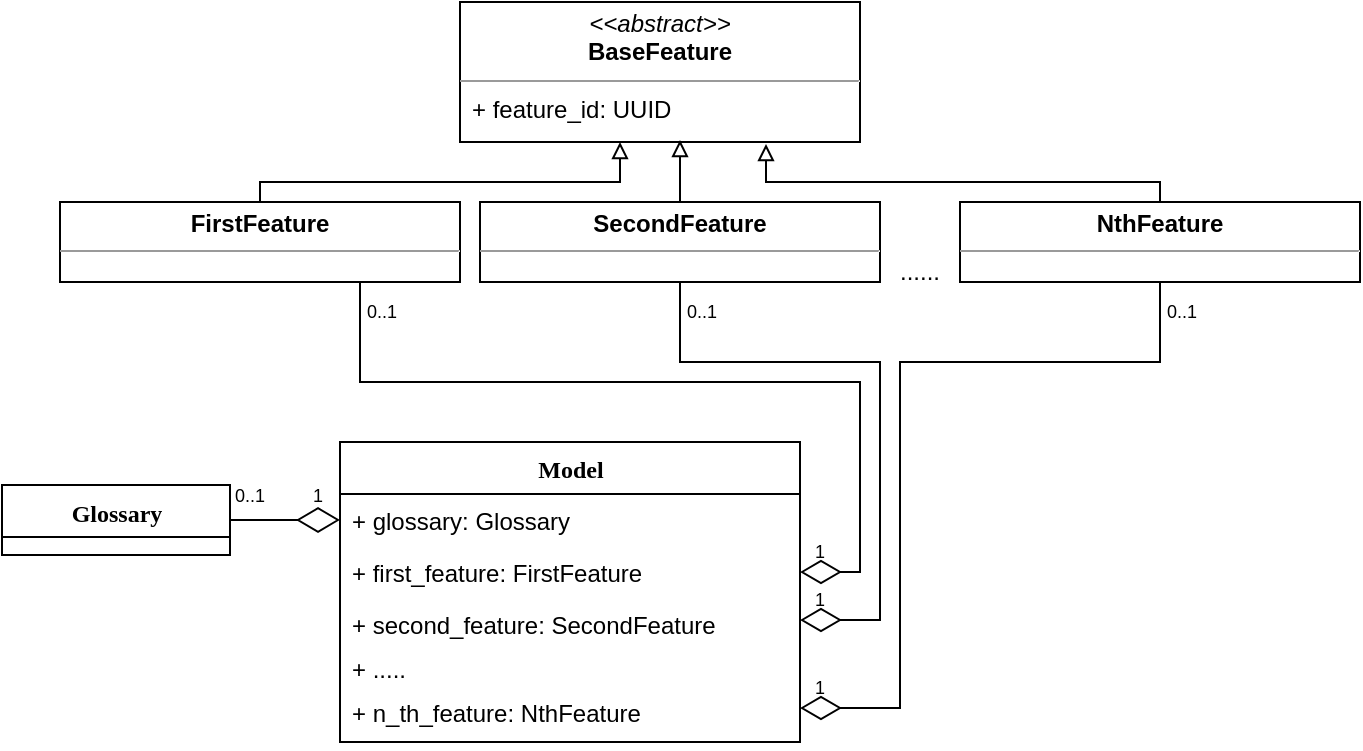 <mxfile version="17.2.4" type="device"><diagram id="sNvvja3pMpfRMIOx0DTQ" name="Страница 1"><mxGraphModel dx="234" dy="170" grid="1" gridSize="10" guides="1" tooltips="1" connect="1" arrows="1" fold="1" page="1" pageScale="1" pageWidth="827" pageHeight="1169" math="0" shadow="0"><root><mxCell id="0"/><mxCell id="1" parent="0"/><mxCell id="qzwff1VxSf8DCvWkp-t--19" value="" style="group" parent="1" vertex="1" connectable="0"><mxGeometry x="229" width="200" height="70" as="geometry"/></mxCell><mxCell id="qzwff1VxSf8DCvWkp-t--13" value="&lt;p style=&quot;margin: 0px ; margin-top: 4px ; text-align: center&quot;&gt;&lt;i&gt;&amp;lt;&amp;lt;abstract&amp;gt;&amp;gt;&lt;/i&gt;&lt;br&gt;&lt;b&gt;BaseFeature&lt;/b&gt;&lt;br&gt;&lt;/p&gt;&lt;hr size=&quot;1&quot;&gt;&lt;p style=&quot;margin: 0px ; margin-left: 4px&quot;&gt;&lt;br&gt;&lt;/p&gt;" style="verticalAlign=top;align=left;overflow=fill;fontSize=12;fontFamily=Helvetica;html=1;rounded=0;shadow=0;comic=0;labelBackgroundColor=none;strokeWidth=1" parent="qzwff1VxSf8DCvWkp-t--19" vertex="1"><mxGeometry width="200" height="70" as="geometry"/></mxCell><mxCell id="qzwff1VxSf8DCvWkp-t--18" value="+ feature_id: UUID" style="text;html=1;strokeColor=none;fillColor=none;align=left;verticalAlign=top;spacingLeft=4;spacingRight=4;whiteSpace=wrap;overflow=hidden;rotatable=0;points=[[0,0.5],[1,0.5]];portConstraint=eastwest;" parent="qzwff1VxSf8DCvWkp-t--19" vertex="1"><mxGeometry y="40" width="200" height="30" as="geometry"/></mxCell><mxCell id="qzwff1VxSf8DCvWkp-t--20" value="Model" style="swimlane;html=1;fontStyle=1;align=center;verticalAlign=top;childLayout=stackLayout;horizontal=1;startSize=26;horizontalStack=0;resizeParent=1;resizeLast=0;collapsible=1;marginBottom=0;swimlaneFillColor=#ffffff;rounded=0;shadow=0;comic=0;labelBackgroundColor=none;strokeWidth=1;fillColor=none;fontFamily=Verdana;fontSize=12" parent="1" vertex="1"><mxGeometry x="169" y="220" width="230" height="150" as="geometry"/></mxCell><mxCell id="qzwff1VxSf8DCvWkp-t--21" value="+ glossary: Glossary" style="text;html=1;strokeColor=none;fillColor=none;align=left;verticalAlign=top;spacingLeft=4;spacingRight=4;whiteSpace=wrap;overflow=hidden;rotatable=0;points=[[0,0.5],[1,0.5]];portConstraint=eastwest;" parent="qzwff1VxSf8DCvWkp-t--20" vertex="1"><mxGeometry y="26" width="230" height="26" as="geometry"/></mxCell><mxCell id="qzwff1VxSf8DCvWkp-t--22" value="+ first_feature: FirstFeature" style="text;html=1;strokeColor=none;fillColor=none;align=left;verticalAlign=top;spacingLeft=4;spacingRight=4;whiteSpace=wrap;overflow=hidden;rotatable=0;points=[[0,0.5],[1,0.5]];portConstraint=eastwest;" parent="qzwff1VxSf8DCvWkp-t--20" vertex="1"><mxGeometry y="52" width="230" height="26" as="geometry"/></mxCell><mxCell id="qzwff1VxSf8DCvWkp-t--23" value="+ second_feature: SecondFeature" style="text;html=1;strokeColor=none;fillColor=none;align=left;verticalAlign=top;spacingLeft=4;spacingRight=4;whiteSpace=wrap;overflow=hidden;rotatable=0;points=[[0,0.5],[1,0.5]];portConstraint=eastwest;" parent="qzwff1VxSf8DCvWkp-t--20" vertex="1"><mxGeometry y="78" width="230" height="22" as="geometry"/></mxCell><mxCell id="qzwff1VxSf8DCvWkp-t--24" value="+ ....." style="text;html=1;strokeColor=none;fillColor=none;align=left;verticalAlign=top;spacingLeft=4;spacingRight=4;whiteSpace=wrap;overflow=hidden;rotatable=0;points=[[0,0.5],[1,0.5]];portConstraint=eastwest;" parent="qzwff1VxSf8DCvWkp-t--20" vertex="1"><mxGeometry y="100" width="230" height="22" as="geometry"/></mxCell><mxCell id="qzwff1VxSf8DCvWkp-t--25" value="+ n_th_feature: NthFeature" style="text;html=1;strokeColor=none;fillColor=none;align=left;verticalAlign=top;spacingLeft=4;spacingRight=4;whiteSpace=wrap;overflow=hidden;rotatable=0;points=[[0,0.5],[1,0.5]];portConstraint=eastwest;" parent="qzwff1VxSf8DCvWkp-t--20" vertex="1"><mxGeometry y="122" width="230" height="22" as="geometry"/></mxCell><mxCell id="qzwff1VxSf8DCvWkp-t--26" value="Glossary" style="swimlane;html=1;fontStyle=1;align=center;verticalAlign=top;childLayout=stackLayout;horizontal=1;startSize=26;horizontalStack=0;resizeParent=1;resizeLast=0;collapsible=1;marginBottom=0;swimlaneFillColor=#ffffff;rounded=0;shadow=0;comic=0;labelBackgroundColor=none;strokeWidth=1;fillColor=none;fontFamily=Verdana;fontSize=12" parent="1" vertex="1"><mxGeometry y="241.5" width="114" height="35" as="geometry"/></mxCell><mxCell id="qzwff1VxSf8DCvWkp-t--32" value="" style="group" parent="1" vertex="1" connectable="0"><mxGeometry x="29" y="100" width="200" height="40" as="geometry"/></mxCell><mxCell id="qzwff1VxSf8DCvWkp-t--33" value="&lt;p style=&quot;margin: 0px ; margin-top: 4px ; text-align: center&quot;&gt;&lt;b&gt;FirstFeature&lt;/b&gt;&lt;br&gt;&lt;/p&gt;&lt;hr size=&quot;1&quot;&gt;&lt;p style=&quot;margin: 0px ; margin-left: 4px&quot;&gt;&lt;br&gt;&lt;/p&gt;" style="verticalAlign=top;align=left;overflow=fill;fontSize=12;fontFamily=Helvetica;html=1;rounded=0;shadow=0;comic=0;labelBackgroundColor=none;strokeWidth=1" parent="qzwff1VxSf8DCvWkp-t--32" vertex="1"><mxGeometry width="200" height="40" as="geometry"/></mxCell><mxCell id="qzwff1VxSf8DCvWkp-t--35" value="" style="group" parent="1" vertex="1" connectable="0"><mxGeometry x="239" y="100" width="200" height="40" as="geometry"/></mxCell><mxCell id="qzwff1VxSf8DCvWkp-t--36" value="&lt;p style=&quot;margin: 0px ; margin-top: 4px ; text-align: center&quot;&gt;&lt;b&gt;SecondFeature&lt;/b&gt;&lt;br&gt;&lt;/p&gt;&lt;hr size=&quot;1&quot;&gt;&lt;p style=&quot;margin: 0px ; margin-left: 4px&quot;&gt;&lt;br&gt;&lt;/p&gt;" style="verticalAlign=top;align=left;overflow=fill;fontSize=12;fontFamily=Helvetica;html=1;rounded=0;shadow=0;comic=0;labelBackgroundColor=none;strokeWidth=1" parent="qzwff1VxSf8DCvWkp-t--35" vertex="1"><mxGeometry width="200" height="40" as="geometry"/></mxCell><mxCell id="qzwff1VxSf8DCvWkp-t--38" value="" style="group" parent="1" vertex="1" connectable="0"><mxGeometry x="479" y="100" width="200" height="40" as="geometry"/></mxCell><mxCell id="qzwff1VxSf8DCvWkp-t--39" value="&lt;p style=&quot;margin: 0px ; margin-top: 4px ; text-align: center&quot;&gt;&lt;b&gt;NthFeature&lt;/b&gt;&lt;br&gt;&lt;/p&gt;&lt;hr size=&quot;1&quot;&gt;&lt;p style=&quot;margin: 0px ; margin-left: 4px&quot;&gt;&lt;br&gt;&lt;/p&gt;" style="verticalAlign=top;align=left;overflow=fill;fontSize=12;fontFamily=Helvetica;html=1;rounded=0;shadow=0;comic=0;labelBackgroundColor=none;strokeWidth=1" parent="qzwff1VxSf8DCvWkp-t--38" vertex="1"><mxGeometry width="200" height="40" as="geometry"/></mxCell><mxCell id="qzwff1VxSf8DCvWkp-t--42" value="......" style="text;html=1;strokeColor=none;fillColor=none;align=center;verticalAlign=middle;whiteSpace=wrap;rounded=0;" parent="1" vertex="1"><mxGeometry x="429" y="120" width="60" height="30" as="geometry"/></mxCell><mxCell id="qzwff1VxSf8DCvWkp-t--43" style="edgeStyle=orthogonalEdgeStyle;rounded=0;orthogonalLoop=1;jettySize=auto;html=1;exitX=0.5;exitY=0;exitDx=0;exitDy=0;entryX=0.4;entryY=1;entryDx=0;entryDy=0;entryPerimeter=0;endArrow=block;endFill=0;" parent="1" source="qzwff1VxSf8DCvWkp-t--33" target="qzwff1VxSf8DCvWkp-t--18" edge="1"><mxGeometry relative="1" as="geometry"><Array as="points"><mxPoint x="129" y="90"/><mxPoint x="309" y="90"/></Array></mxGeometry></mxCell><mxCell id="qzwff1VxSf8DCvWkp-t--44" style="edgeStyle=orthogonalEdgeStyle;rounded=0;orthogonalLoop=1;jettySize=auto;html=1;exitX=0.5;exitY=0;exitDx=0;exitDy=0;entryX=0.55;entryY=0.967;entryDx=0;entryDy=0;entryPerimeter=0;endArrow=block;endFill=0;" parent="1" source="qzwff1VxSf8DCvWkp-t--36" target="qzwff1VxSf8DCvWkp-t--18" edge="1"><mxGeometry relative="1" as="geometry"/></mxCell><mxCell id="qzwff1VxSf8DCvWkp-t--45" style="edgeStyle=orthogonalEdgeStyle;rounded=0;orthogonalLoop=1;jettySize=auto;html=1;exitX=0.5;exitY=0;exitDx=0;exitDy=0;entryX=0.765;entryY=1.033;entryDx=0;entryDy=0;entryPerimeter=0;endArrow=block;endFill=0;" parent="1" source="qzwff1VxSf8DCvWkp-t--39" target="qzwff1VxSf8DCvWkp-t--18" edge="1"><mxGeometry relative="1" as="geometry"><Array as="points"><mxPoint x="579" y="90"/><mxPoint x="382" y="90"/></Array></mxGeometry></mxCell><mxCell id="zyHlS-XEKDfGY-NecR_m-1" style="edgeStyle=orthogonalEdgeStyle;rounded=0;orthogonalLoop=1;jettySize=auto;html=1;exitX=0;exitY=0.5;exitDx=0;exitDy=0;entryX=1;entryY=0.5;entryDx=0;entryDy=0;endArrow=none;endFill=0;startArrow=diamondThin;startFill=0;startSize=19;jumpSize=6;" parent="1" source="qzwff1VxSf8DCvWkp-t--21" target="qzwff1VxSf8DCvWkp-t--26" edge="1"><mxGeometry relative="1" as="geometry"/></mxCell><mxCell id="zyHlS-XEKDfGY-NecR_m-3" style="edgeStyle=orthogonalEdgeStyle;rounded=0;orthogonalLoop=1;jettySize=auto;html=1;exitX=1;exitY=0.5;exitDx=0;exitDy=0;entryX=0.75;entryY=1;entryDx=0;entryDy=0;endArrow=none;endFill=0;startArrow=diamondThin;startFill=0;endSize=18;startSize=18;" parent="1" source="qzwff1VxSf8DCvWkp-t--22" target="qzwff1VxSf8DCvWkp-t--33" edge="1"><mxGeometry relative="1" as="geometry"><Array as="points"><mxPoint x="429" y="285"/><mxPoint x="429" y="190"/><mxPoint x="179" y="190"/></Array></mxGeometry></mxCell><mxCell id="EMHlFzzZZAKoCvnwV-lb-1" style="edgeStyle=orthogonalEdgeStyle;rounded=0;orthogonalLoop=1;jettySize=auto;html=1;exitX=1;exitY=0.5;exitDx=0;exitDy=0;entryX=0.5;entryY=1;entryDx=0;entryDy=0;endArrow=none;endFill=0;startArrow=diamondThin;startFill=0;endSize=18;startSize=18;" edge="1" parent="1" source="qzwff1VxSf8DCvWkp-t--23" target="qzwff1VxSf8DCvWkp-t--36"><mxGeometry relative="1" as="geometry"><Array as="points"><mxPoint x="439" y="309"/><mxPoint x="439" y="180"/><mxPoint x="339" y="180"/></Array><mxPoint x="409" y="295" as="sourcePoint"/><mxPoint x="189.0" y="150.0" as="targetPoint"/></mxGeometry></mxCell><mxCell id="EMHlFzzZZAKoCvnwV-lb-2" style="edgeStyle=orthogonalEdgeStyle;rounded=0;orthogonalLoop=1;jettySize=auto;html=1;exitX=1;exitY=0.5;exitDx=0;exitDy=0;entryX=0.5;entryY=1;entryDx=0;entryDy=0;endArrow=none;endFill=0;startArrow=diamondThin;startFill=0;endSize=18;startSize=18;" edge="1" parent="1" source="qzwff1VxSf8DCvWkp-t--25" target="qzwff1VxSf8DCvWkp-t--39"><mxGeometry relative="1" as="geometry"><Array as="points"><mxPoint x="449" y="353"/><mxPoint x="449" y="180"/><mxPoint x="579" y="180"/></Array><mxPoint x="434" y="345" as="sourcePoint"/><mxPoint x="214.0" y="200.0" as="targetPoint"/></mxGeometry></mxCell><mxCell id="EMHlFzzZZAKoCvnwV-lb-3" value="0..1" style="text;html=1;strokeColor=none;fillColor=none;align=center;verticalAlign=middle;whiteSpace=wrap;rounded=0;fontSize=9;" vertex="1" parent="1"><mxGeometry x="114" y="241.5" width="20" height="10" as="geometry"/></mxCell><mxCell id="EMHlFzzZZAKoCvnwV-lb-4" value="1" style="text;html=1;strokeColor=none;fillColor=none;align=center;verticalAlign=middle;whiteSpace=wrap;rounded=0;fontSize=9;" vertex="1" parent="1"><mxGeometry x="153" y="241.5" width="10" height="10" as="geometry"/></mxCell><mxCell id="EMHlFzzZZAKoCvnwV-lb-5" value="0..1" style="text;html=1;strokeColor=none;fillColor=none;align=center;verticalAlign=middle;whiteSpace=wrap;rounded=0;fontSize=9;" vertex="1" parent="1"><mxGeometry x="180" y="150" width="20" height="10" as="geometry"/></mxCell><mxCell id="EMHlFzzZZAKoCvnwV-lb-6" value="1" style="text;html=1;strokeColor=none;fillColor=none;align=center;verticalAlign=middle;whiteSpace=wrap;rounded=0;fontSize=9;" vertex="1" parent="1"><mxGeometry x="404" y="338" width="10" height="10" as="geometry"/></mxCell><mxCell id="EMHlFzzZZAKoCvnwV-lb-8" value="1" style="text;html=1;strokeColor=none;fillColor=none;align=center;verticalAlign=middle;whiteSpace=wrap;rounded=0;fontSize=9;" vertex="1" parent="1"><mxGeometry x="404" y="294" width="10" height="10" as="geometry"/></mxCell><mxCell id="EMHlFzzZZAKoCvnwV-lb-9" value="1" style="text;html=1;strokeColor=none;fillColor=none;align=center;verticalAlign=middle;whiteSpace=wrap;rounded=0;fontSize=9;" vertex="1" parent="1"><mxGeometry x="404" y="269.5" width="10" height="10" as="geometry"/></mxCell><mxCell id="EMHlFzzZZAKoCvnwV-lb-11" value="0..1" style="text;html=1;strokeColor=none;fillColor=none;align=center;verticalAlign=middle;whiteSpace=wrap;rounded=0;fontSize=9;" vertex="1" parent="1"><mxGeometry x="340" y="150" width="20" height="10" as="geometry"/></mxCell><mxCell id="EMHlFzzZZAKoCvnwV-lb-12" value="0..1" style="text;html=1;strokeColor=none;fillColor=none;align=center;verticalAlign=middle;whiteSpace=wrap;rounded=0;fontSize=9;" vertex="1" parent="1"><mxGeometry x="580" y="150" width="20" height="10" as="geometry"/></mxCell></root></mxGraphModel></diagram></mxfile>